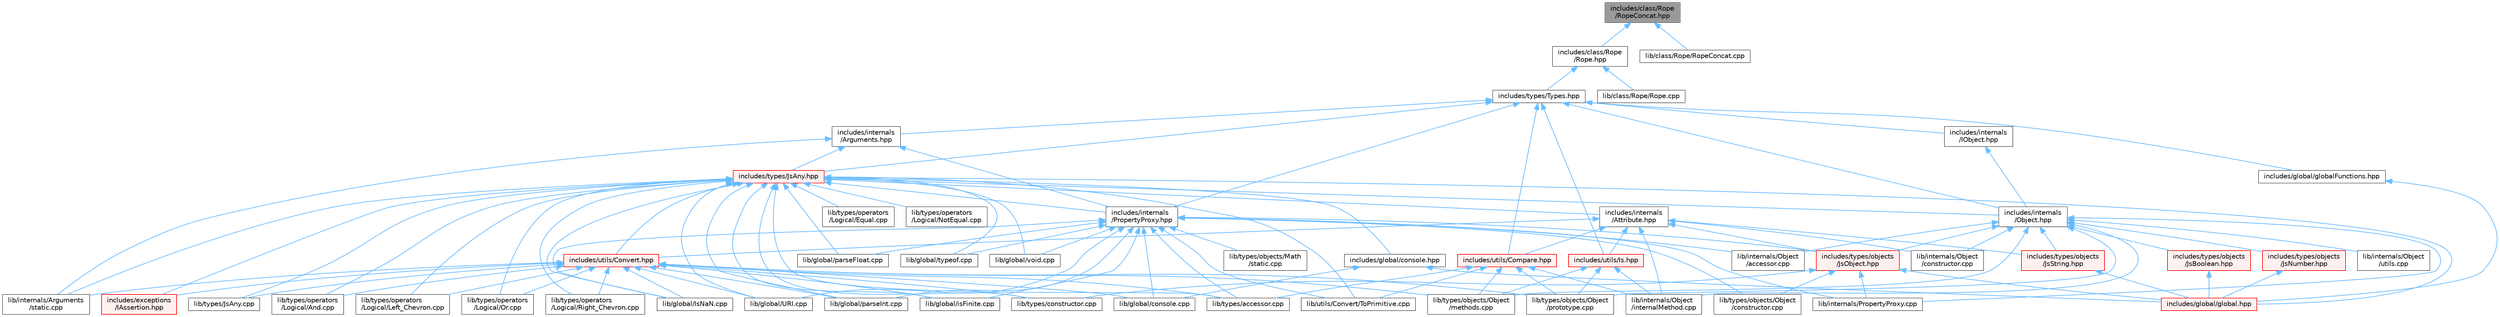 digraph "includes/class/Rope/RopeConcat.hpp"
{
 // LATEX_PDF_SIZE
  bgcolor="transparent";
  edge [fontname=Helvetica,fontsize=10,labelfontname=Helvetica,labelfontsize=10];
  node [fontname=Helvetica,fontsize=10,shape=box,height=0.2,width=0.4];
  Node1 [id="Node000001",label="includes/class/Rope\l/RopeConcat.hpp",height=0.2,width=0.4,color="gray40", fillcolor="grey60", style="filled", fontcolor="black",tooltip=" "];
  Node1 -> Node2 [id="edge1_Node000001_Node000002",dir="back",color="steelblue1",style="solid",tooltip=" "];
  Node2 [id="Node000002",label="includes/class/Rope\l/Rope.hpp",height=0.2,width=0.4,color="grey40", fillcolor="white", style="filled",URL="$Rope_8hpp.html",tooltip=" "];
  Node2 -> Node3 [id="edge2_Node000002_Node000003",dir="back",color="steelblue1",style="solid",tooltip=" "];
  Node3 [id="Node000003",label="includes/types/Types.hpp",height=0.2,width=0.4,color="grey40", fillcolor="white", style="filled",URL="$Types_8hpp.html",tooltip=" "];
  Node3 -> Node4 [id="edge3_Node000003_Node000004",dir="back",color="steelblue1",style="solid",tooltip=" "];
  Node4 [id="Node000004",label="includes/global/globalFunctions.hpp",height=0.2,width=0.4,color="grey40", fillcolor="white", style="filled",URL="$globalFunctions_8hpp.html",tooltip=" "];
  Node4 -> Node5 [id="edge4_Node000004_Node000005",dir="back",color="steelblue1",style="solid",tooltip=" "];
  Node5 [id="Node000005",label="includes/global/global.hpp",height=0.2,width=0.4,color="red", fillcolor="#FFF0F0", style="filled",URL="$global_8hpp.html",tooltip=" "];
  Node3 -> Node8 [id="edge5_Node000003_Node000008",dir="back",color="steelblue1",style="solid",tooltip=" "];
  Node8 [id="Node000008",label="includes/internals\l/Arguments.hpp",height=0.2,width=0.4,color="grey40", fillcolor="white", style="filled",URL="$Arguments_8hpp.html",tooltip=" "];
  Node8 -> Node9 [id="edge6_Node000008_Node000009",dir="back",color="steelblue1",style="solid",tooltip=" "];
  Node9 [id="Node000009",label="includes/internals\l/PropertyProxy.hpp",height=0.2,width=0.4,color="grey40", fillcolor="white", style="filled",URL="$PropertyProxy_8hpp.html",tooltip=" "];
  Node9 -> Node10 [id="edge7_Node000009_Node000010",dir="back",color="steelblue1",style="solid",tooltip=" "];
  Node10 [id="Node000010",label="includes/types/objects\l/JsObject.hpp",height=0.2,width=0.4,color="red", fillcolor="#FFF0F0", style="filled",URL="$JsObject_8hpp.html",tooltip=" "];
  Node10 -> Node5 [id="edge8_Node000010_Node000005",dir="back",color="steelblue1",style="solid",tooltip=" "];
  Node10 -> Node26 [id="edge9_Node000010_Node000026",dir="back",color="steelblue1",style="solid",tooltip=" "];
  Node26 [id="Node000026",label="lib/internals/PropertyProxy.cpp",height=0.2,width=0.4,color="grey40", fillcolor="white", style="filled",URL="$PropertyProxy_8cpp.html",tooltip=" "];
  Node10 -> Node27 [id="edge10_Node000010_Node000027",dir="back",color="steelblue1",style="solid",tooltip=" "];
  Node27 [id="Node000027",label="lib/types/constructor.cpp",height=0.2,width=0.4,color="grey40", fillcolor="white", style="filled",URL="$types_2constructor_8cpp.html",tooltip=" "];
  Node10 -> Node29 [id="edge11_Node000010_Node000029",dir="back",color="steelblue1",style="solid",tooltip=" "];
  Node29 [id="Node000029",label="lib/types/objects/Object\l/constructor.cpp",height=0.2,width=0.4,color="grey40", fillcolor="white", style="filled",URL="$types_2objects_2Object_2constructor_8cpp.html",tooltip=" "];
  Node9 -> Node34 [id="edge12_Node000009_Node000034",dir="back",color="steelblue1",style="solid",tooltip=" "];
  Node34 [id="Node000034",label="lib/global/IsNaN.cpp",height=0.2,width=0.4,color="grey40", fillcolor="white", style="filled",URL="$IsNaN_8cpp.html",tooltip=" "];
  Node9 -> Node35 [id="edge13_Node000009_Node000035",dir="back",color="steelblue1",style="solid",tooltip=" "];
  Node35 [id="Node000035",label="lib/global/URI.cpp",height=0.2,width=0.4,color="grey40", fillcolor="white", style="filled",URL="$URI_8cpp.html",tooltip=" "];
  Node9 -> Node36 [id="edge14_Node000009_Node000036",dir="back",color="steelblue1",style="solid",tooltip=" "];
  Node36 [id="Node000036",label="lib/global/console.cpp",height=0.2,width=0.4,color="grey40", fillcolor="white", style="filled",URL="$console_8cpp.html",tooltip=" "];
  Node9 -> Node37 [id="edge15_Node000009_Node000037",dir="back",color="steelblue1",style="solid",tooltip=" "];
  Node37 [id="Node000037",label="lib/global/isFinite.cpp",height=0.2,width=0.4,color="grey40", fillcolor="white", style="filled",URL="$isFinite_8cpp.html",tooltip=" "];
  Node9 -> Node38 [id="edge16_Node000009_Node000038",dir="back",color="steelblue1",style="solid",tooltip=" "];
  Node38 [id="Node000038",label="lib/global/parseFloat.cpp",height=0.2,width=0.4,color="grey40", fillcolor="white", style="filled",URL="$parseFloat_8cpp.html",tooltip=" "];
  Node9 -> Node39 [id="edge17_Node000009_Node000039",dir="back",color="steelblue1",style="solid",tooltip=" "];
  Node39 [id="Node000039",label="lib/global/parseInt.cpp",height=0.2,width=0.4,color="grey40", fillcolor="white", style="filled",URL="$parseInt_8cpp.html",tooltip=" "];
  Node9 -> Node40 [id="edge18_Node000009_Node000040",dir="back",color="steelblue1",style="solid",tooltip=" "];
  Node40 [id="Node000040",label="lib/global/typeof.cpp",height=0.2,width=0.4,color="grey40", fillcolor="white", style="filled",URL="$typeof_8cpp.html",tooltip=" "];
  Node9 -> Node41 [id="edge19_Node000009_Node000041",dir="back",color="steelblue1",style="solid",tooltip=" "];
  Node41 [id="Node000041",label="lib/global/void.cpp",height=0.2,width=0.4,color="grey40", fillcolor="white", style="filled",URL="$void_8cpp.html",tooltip=" "];
  Node9 -> Node42 [id="edge20_Node000009_Node000042",dir="back",color="steelblue1",style="solid",tooltip=" "];
  Node42 [id="Node000042",label="lib/internals/Object\l/accessor.cpp",height=0.2,width=0.4,color="grey40", fillcolor="white", style="filled",URL="$internals_2Object_2accessor_8cpp.html",tooltip=" "];
  Node9 -> Node26 [id="edge21_Node000009_Node000026",dir="back",color="steelblue1",style="solid",tooltip=" "];
  Node9 -> Node15 [id="edge22_Node000009_Node000015",dir="back",color="steelblue1",style="solid",tooltip=" "];
  Node15 [id="Node000015",label="lib/types/accessor.cpp",height=0.2,width=0.4,color="grey40", fillcolor="white", style="filled",URL="$types_2accessor_8cpp.html",tooltip=" "];
  Node9 -> Node43 [id="edge23_Node000009_Node000043",dir="back",color="steelblue1",style="solid",tooltip=" "];
  Node43 [id="Node000043",label="lib/types/objects/Math\l/static.cpp",height=0.2,width=0.4,color="grey40", fillcolor="white", style="filled",URL="$types_2objects_2Math_2static_8cpp.html",tooltip=" "];
  Node9 -> Node29 [id="edge24_Node000009_Node000029",dir="back",color="steelblue1",style="solid",tooltip=" "];
  Node9 -> Node44 [id="edge25_Node000009_Node000044",dir="back",color="steelblue1",style="solid",tooltip=" "];
  Node44 [id="Node000044",label="lib/utils/Convert/ToPrimitive.cpp",height=0.2,width=0.4,color="grey40", fillcolor="white", style="filled",URL="$ToPrimitive_8cpp.html",tooltip=" "];
  Node8 -> Node45 [id="edge26_Node000008_Node000045",dir="back",color="steelblue1",style="solid",tooltip=" "];
  Node45 [id="Node000045",label="includes/types/JsAny.hpp",height=0.2,width=0.4,color="red", fillcolor="#FFF0F0", style="filled",URL="$JsAny_8hpp.html",tooltip=" "];
  Node45 -> Node46 [id="edge27_Node000045_Node000046",dir="back",color="steelblue1",style="solid",tooltip=" "];
  Node46 [id="Node000046",label="includes/exceptions\l/IAssertion.hpp",height=0.2,width=0.4,color="red", fillcolor="#FFF0F0", style="filled",URL="$IAssertion_8hpp.html",tooltip=" "];
  Node45 -> Node49 [id="edge28_Node000045_Node000049",dir="back",color="steelblue1",style="solid",tooltip=" "];
  Node49 [id="Node000049",label="includes/global/console.hpp",height=0.2,width=0.4,color="grey40", fillcolor="white", style="filled",URL="$console_8hpp.html",tooltip=" "];
  Node49 -> Node5 [id="edge29_Node000049_Node000005",dir="back",color="steelblue1",style="solid",tooltip=" "];
  Node49 -> Node36 [id="edge30_Node000049_Node000036",dir="back",color="steelblue1",style="solid",tooltip=" "];
  Node45 -> Node5 [id="edge31_Node000045_Node000005",dir="back",color="steelblue1",style="solid",tooltip=" "];
  Node45 -> Node50 [id="edge32_Node000045_Node000050",dir="back",color="steelblue1",style="solid",tooltip=" "];
  Node50 [id="Node000050",label="includes/internals\l/Attribute.hpp",height=0.2,width=0.4,color="grey40", fillcolor="white", style="filled",URL="$Attribute_8hpp.html",tooltip=" "];
  Node50 -> Node10 [id="edge33_Node000050_Node000010",dir="back",color="steelblue1",style="solid",tooltip=" "];
  Node50 -> Node51 [id="edge34_Node000050_Node000051",dir="back",color="steelblue1",style="solid",tooltip=" "];
  Node51 [id="Node000051",label="includes/types/objects\l/JsString.hpp",height=0.2,width=0.4,color="red", fillcolor="#FFF0F0", style="filled",URL="$JsString_8hpp.html",tooltip=" "];
  Node51 -> Node5 [id="edge35_Node000051_Node000005",dir="back",color="steelblue1",style="solid",tooltip=" "];
  Node50 -> Node54 [id="edge36_Node000050_Node000054",dir="back",color="steelblue1",style="solid",tooltip=" "];
  Node54 [id="Node000054",label="includes/utils/Compare.hpp",height=0.2,width=0.4,color="red", fillcolor="#FFF0F0", style="filled",URL="$Compare_8hpp.html",tooltip=" "];
  Node54 -> Node55 [id="edge37_Node000054_Node000055",dir="back",color="steelblue1",style="solid",tooltip=" "];
  Node55 [id="Node000055",label="lib/internals/Object\l/internalMethod.cpp",height=0.2,width=0.4,color="grey40", fillcolor="white", style="filled",URL="$internalMethod_8cpp.html",tooltip=" "];
  Node54 -> Node15 [id="edge38_Node000054_Node000015",dir="back",color="steelblue1",style="solid",tooltip=" "];
  Node54 -> Node21 [id="edge39_Node000054_Node000021",dir="back",color="steelblue1",style="solid",tooltip=" "];
  Node21 [id="Node000021",label="lib/types/objects/Object\l/methods.cpp",height=0.2,width=0.4,color="grey40", fillcolor="white", style="filled",URL="$Object_2methods_8cpp.html",tooltip=" "];
  Node54 -> Node22 [id="edge40_Node000054_Node000022",dir="back",color="steelblue1",style="solid",tooltip=" "];
  Node22 [id="Node000022",label="lib/types/objects/Object\l/prototype.cpp",height=0.2,width=0.4,color="grey40", fillcolor="white", style="filled",URL="$Object_2prototype_8cpp.html",tooltip=" "];
  Node54 -> Node44 [id="edge41_Node000054_Node000044",dir="back",color="steelblue1",style="solid",tooltip=" "];
  Node50 -> Node56 [id="edge42_Node000050_Node000056",dir="back",color="steelblue1",style="solid",tooltip=" "];
  Node56 [id="Node000056",label="includes/utils/Convert.hpp",height=0.2,width=0.4,color="red", fillcolor="#FFF0F0", style="filled",URL="$Convert_8hpp.html",tooltip=" "];
  Node56 -> Node46 [id="edge43_Node000056_Node000046",dir="back",color="steelblue1",style="solid",tooltip=" "];
  Node56 -> Node34 [id="edge44_Node000056_Node000034",dir="back",color="steelblue1",style="solid",tooltip=" "];
  Node56 -> Node35 [id="edge45_Node000056_Node000035",dir="back",color="steelblue1",style="solid",tooltip=" "];
  Node56 -> Node36 [id="edge46_Node000056_Node000036",dir="back",color="steelblue1",style="solid",tooltip=" "];
  Node56 -> Node37 [id="edge47_Node000056_Node000037",dir="back",color="steelblue1",style="solid",tooltip=" "];
  Node56 -> Node39 [id="edge48_Node000056_Node000039",dir="back",color="steelblue1",style="solid",tooltip=" "];
  Node56 -> Node14 [id="edge49_Node000056_Node000014",dir="back",color="steelblue1",style="solid",tooltip=" "];
  Node14 [id="Node000014",label="lib/internals/Arguments\l/static.cpp",height=0.2,width=0.4,color="grey40", fillcolor="white", style="filled",URL="$internals_2Arguments_2static_8cpp.html",tooltip=" "];
  Node56 -> Node58 [id="edge50_Node000056_Node000058",dir="back",color="steelblue1",style="solid",tooltip=" "];
  Node58 [id="Node000058",label="lib/types/JsAny.cpp",height=0.2,width=0.4,color="grey40", fillcolor="white", style="filled",URL="$JsAny_8cpp.html",tooltip=" "];
  Node56 -> Node15 [id="edge51_Node000056_Node000015",dir="back",color="steelblue1",style="solid",tooltip=" "];
  Node56 -> Node27 [id="edge52_Node000056_Node000027",dir="back",color="steelblue1",style="solid",tooltip=" "];
  Node56 -> Node21 [id="edge53_Node000056_Node000021",dir="back",color="steelblue1",style="solid",tooltip=" "];
  Node56 -> Node22 [id="edge54_Node000056_Node000022",dir="back",color="steelblue1",style="solid",tooltip=" "];
  Node56 -> Node61 [id="edge55_Node000056_Node000061",dir="back",color="steelblue1",style="solid",tooltip=" "];
  Node61 [id="Node000061",label="lib/types/operators\l/Logical/And.cpp",height=0.2,width=0.4,color="grey40", fillcolor="white", style="filled",URL="$Logical_2And_8cpp.html",tooltip=" "];
  Node56 -> Node62 [id="edge56_Node000056_Node000062",dir="back",color="steelblue1",style="solid",tooltip=" "];
  Node62 [id="Node000062",label="lib/types/operators\l/Logical/Left_Chevron.cpp",height=0.2,width=0.4,color="grey40", fillcolor="white", style="filled",URL="$Logical_2Left__Chevron_8cpp.html",tooltip=" "];
  Node56 -> Node63 [id="edge57_Node000056_Node000063",dir="back",color="steelblue1",style="solid",tooltip=" "];
  Node63 [id="Node000063",label="lib/types/operators\l/Logical/Or.cpp",height=0.2,width=0.4,color="grey40", fillcolor="white", style="filled",URL="$Logical_2Or_8cpp.html",tooltip=" "];
  Node56 -> Node64 [id="edge58_Node000056_Node000064",dir="back",color="steelblue1",style="solid",tooltip=" "];
  Node64 [id="Node000064",label="lib/types/operators\l/Logical/Right_Chevron.cpp",height=0.2,width=0.4,color="grey40", fillcolor="white", style="filled",URL="$Logical_2Right__Chevron_8cpp.html",tooltip=" "];
  Node50 -> Node87 [id="edge59_Node000050_Node000087",dir="back",color="steelblue1",style="solid",tooltip=" "];
  Node87 [id="Node000087",label="includes/utils/Is.hpp",height=0.2,width=0.4,color="red", fillcolor="#FFF0F0", style="filled",URL="$Is_8hpp.html",tooltip=" "];
  Node87 -> Node55 [id="edge60_Node000087_Node000055",dir="back",color="steelblue1",style="solid",tooltip=" "];
  Node87 -> Node21 [id="edge61_Node000087_Node000021",dir="back",color="steelblue1",style="solid",tooltip=" "];
  Node87 -> Node22 [id="edge62_Node000087_Node000022",dir="back",color="steelblue1",style="solid",tooltip=" "];
  Node50 -> Node88 [id="edge63_Node000050_Node000088",dir="back",color="steelblue1",style="solid",tooltip=" "];
  Node88 [id="Node000088",label="lib/internals/Object\l/constructor.cpp",height=0.2,width=0.4,color="grey40", fillcolor="white", style="filled",URL="$internals_2Object_2constructor_8cpp.html",tooltip=" "];
  Node50 -> Node55 [id="edge64_Node000050_Node000055",dir="back",color="steelblue1",style="solid",tooltip=" "];
  Node45 -> Node89 [id="edge65_Node000045_Node000089",dir="back",color="steelblue1",style="solid",tooltip=" "];
  Node89 [id="Node000089",label="includes/internals\l/Object.hpp",height=0.2,width=0.4,color="grey40", fillcolor="white", style="filled",URL="$Object_8hpp.html",tooltip=" "];
  Node89 -> Node90 [id="edge66_Node000089_Node000090",dir="back",color="steelblue1",style="solid",tooltip=" "];
  Node90 [id="Node000090",label="includes/types/objects\l/JsBoolean.hpp",height=0.2,width=0.4,color="red", fillcolor="#FFF0F0", style="filled",URL="$JsBoolean_8hpp.html",tooltip=" "];
  Node90 -> Node5 [id="edge67_Node000090_Node000005",dir="back",color="steelblue1",style="solid",tooltip=" "];
  Node89 -> Node91 [id="edge68_Node000089_Node000091",dir="back",color="steelblue1",style="solid",tooltip=" "];
  Node91 [id="Node000091",label="includes/types/objects\l/JsNumber.hpp",height=0.2,width=0.4,color="red", fillcolor="#FFF0F0", style="filled",URL="$JsNumber_8hpp.html",tooltip=" "];
  Node91 -> Node5 [id="edge69_Node000091_Node000005",dir="back",color="steelblue1",style="solid",tooltip=" "];
  Node89 -> Node10 [id="edge70_Node000089_Node000010",dir="back",color="steelblue1",style="solid",tooltip=" "];
  Node89 -> Node51 [id="edge71_Node000089_Node000051",dir="back",color="steelblue1",style="solid",tooltip=" "];
  Node89 -> Node42 [id="edge72_Node000089_Node000042",dir="back",color="steelblue1",style="solid",tooltip=" "];
  Node89 -> Node88 [id="edge73_Node000089_Node000088",dir="back",color="steelblue1",style="solid",tooltip=" "];
  Node89 -> Node55 [id="edge74_Node000089_Node000055",dir="back",color="steelblue1",style="solid",tooltip=" "];
  Node89 -> Node92 [id="edge75_Node000089_Node000092",dir="back",color="steelblue1",style="solid",tooltip=" "];
  Node92 [id="Node000092",label="lib/internals/Object\l/utils.cpp",height=0.2,width=0.4,color="grey40", fillcolor="white", style="filled",URL="$utils_8cpp.html",tooltip=" "];
  Node89 -> Node26 [id="edge76_Node000089_Node000026",dir="back",color="steelblue1",style="solid",tooltip=" "];
  Node89 -> Node21 [id="edge77_Node000089_Node000021",dir="back",color="steelblue1",style="solid",tooltip=" "];
  Node89 -> Node22 [id="edge78_Node000089_Node000022",dir="back",color="steelblue1",style="solid",tooltip=" "];
  Node45 -> Node9 [id="edge79_Node000045_Node000009",dir="back",color="steelblue1",style="solid",tooltip=" "];
  Node45 -> Node56 [id="edge80_Node000045_Node000056",dir="back",color="steelblue1",style="solid",tooltip=" "];
  Node45 -> Node34 [id="edge81_Node000045_Node000034",dir="back",color="steelblue1",style="solid",tooltip=" "];
  Node45 -> Node35 [id="edge82_Node000045_Node000035",dir="back",color="steelblue1",style="solid",tooltip=" "];
  Node45 -> Node37 [id="edge83_Node000045_Node000037",dir="back",color="steelblue1",style="solid",tooltip=" "];
  Node45 -> Node38 [id="edge84_Node000045_Node000038",dir="back",color="steelblue1",style="solid",tooltip=" "];
  Node45 -> Node39 [id="edge85_Node000045_Node000039",dir="back",color="steelblue1",style="solid",tooltip=" "];
  Node45 -> Node40 [id="edge86_Node000045_Node000040",dir="back",color="steelblue1",style="solid",tooltip=" "];
  Node45 -> Node41 [id="edge87_Node000045_Node000041",dir="back",color="steelblue1",style="solid",tooltip=" "];
  Node45 -> Node14 [id="edge88_Node000045_Node000014",dir="back",color="steelblue1",style="solid",tooltip=" "];
  Node45 -> Node58 [id="edge89_Node000045_Node000058",dir="back",color="steelblue1",style="solid",tooltip=" "];
  Node45 -> Node15 [id="edge90_Node000045_Node000015",dir="back",color="steelblue1",style="solid",tooltip=" "];
  Node45 -> Node27 [id="edge91_Node000045_Node000027",dir="back",color="steelblue1",style="solid",tooltip=" "];
  Node45 -> Node61 [id="edge92_Node000045_Node000061",dir="back",color="steelblue1",style="solid",tooltip=" "];
  Node45 -> Node93 [id="edge93_Node000045_Node000093",dir="back",color="steelblue1",style="solid",tooltip=" "];
  Node93 [id="Node000093",label="lib/types/operators\l/Logical/Equal.cpp",height=0.2,width=0.4,color="grey40", fillcolor="white", style="filled",URL="$Equal_8cpp.html",tooltip=" "];
  Node45 -> Node62 [id="edge94_Node000045_Node000062",dir="back",color="steelblue1",style="solid",tooltip=" "];
  Node45 -> Node94 [id="edge95_Node000045_Node000094",dir="back",color="steelblue1",style="solid",tooltip=" "];
  Node94 [id="Node000094",label="lib/types/operators\l/Logical/NotEqual.cpp",height=0.2,width=0.4,color="grey40", fillcolor="white", style="filled",URL="$NotEqual_8cpp.html",tooltip=" "];
  Node45 -> Node63 [id="edge96_Node000045_Node000063",dir="back",color="steelblue1",style="solid",tooltip=" "];
  Node45 -> Node64 [id="edge97_Node000045_Node000064",dir="back",color="steelblue1",style="solid",tooltip=" "];
  Node45 -> Node44 [id="edge98_Node000045_Node000044",dir="back",color="steelblue1",style="solid",tooltip=" "];
  Node8 -> Node14 [id="edge99_Node000008_Node000014",dir="back",color="steelblue1",style="solid",tooltip=" "];
  Node3 -> Node99 [id="edge100_Node000003_Node000099",dir="back",color="steelblue1",style="solid",tooltip=" "];
  Node99 [id="Node000099",label="includes/internals\l/IObject.hpp",height=0.2,width=0.4,color="grey40", fillcolor="white", style="filled",URL="$IObject_8hpp.html",tooltip=" "];
  Node99 -> Node89 [id="edge101_Node000099_Node000089",dir="back",color="steelblue1",style="solid",tooltip=" "];
  Node3 -> Node89 [id="edge102_Node000003_Node000089",dir="back",color="steelblue1",style="solid",tooltip=" "];
  Node3 -> Node9 [id="edge103_Node000003_Node000009",dir="back",color="steelblue1",style="solid",tooltip=" "];
  Node3 -> Node45 [id="edge104_Node000003_Node000045",dir="back",color="steelblue1",style="solid",tooltip=" "];
  Node3 -> Node54 [id="edge105_Node000003_Node000054",dir="back",color="steelblue1",style="solid",tooltip=" "];
  Node3 -> Node87 [id="edge106_Node000003_Node000087",dir="back",color="steelblue1",style="solid",tooltip=" "];
  Node2 -> Node100 [id="edge107_Node000002_Node000100",dir="back",color="steelblue1",style="solid",tooltip=" "];
  Node100 [id="Node000100",label="lib/class/Rope/Rope.cpp",height=0.2,width=0.4,color="grey40", fillcolor="white", style="filled",URL="$Rope_8cpp.html",tooltip=" "];
  Node1 -> Node101 [id="edge108_Node000001_Node000101",dir="back",color="steelblue1",style="solid",tooltip=" "];
  Node101 [id="Node000101",label="lib/class/Rope/RopeConcat.cpp",height=0.2,width=0.4,color="grey40", fillcolor="white", style="filled",URL="$RopeConcat_8cpp.html",tooltip=" "];
}
